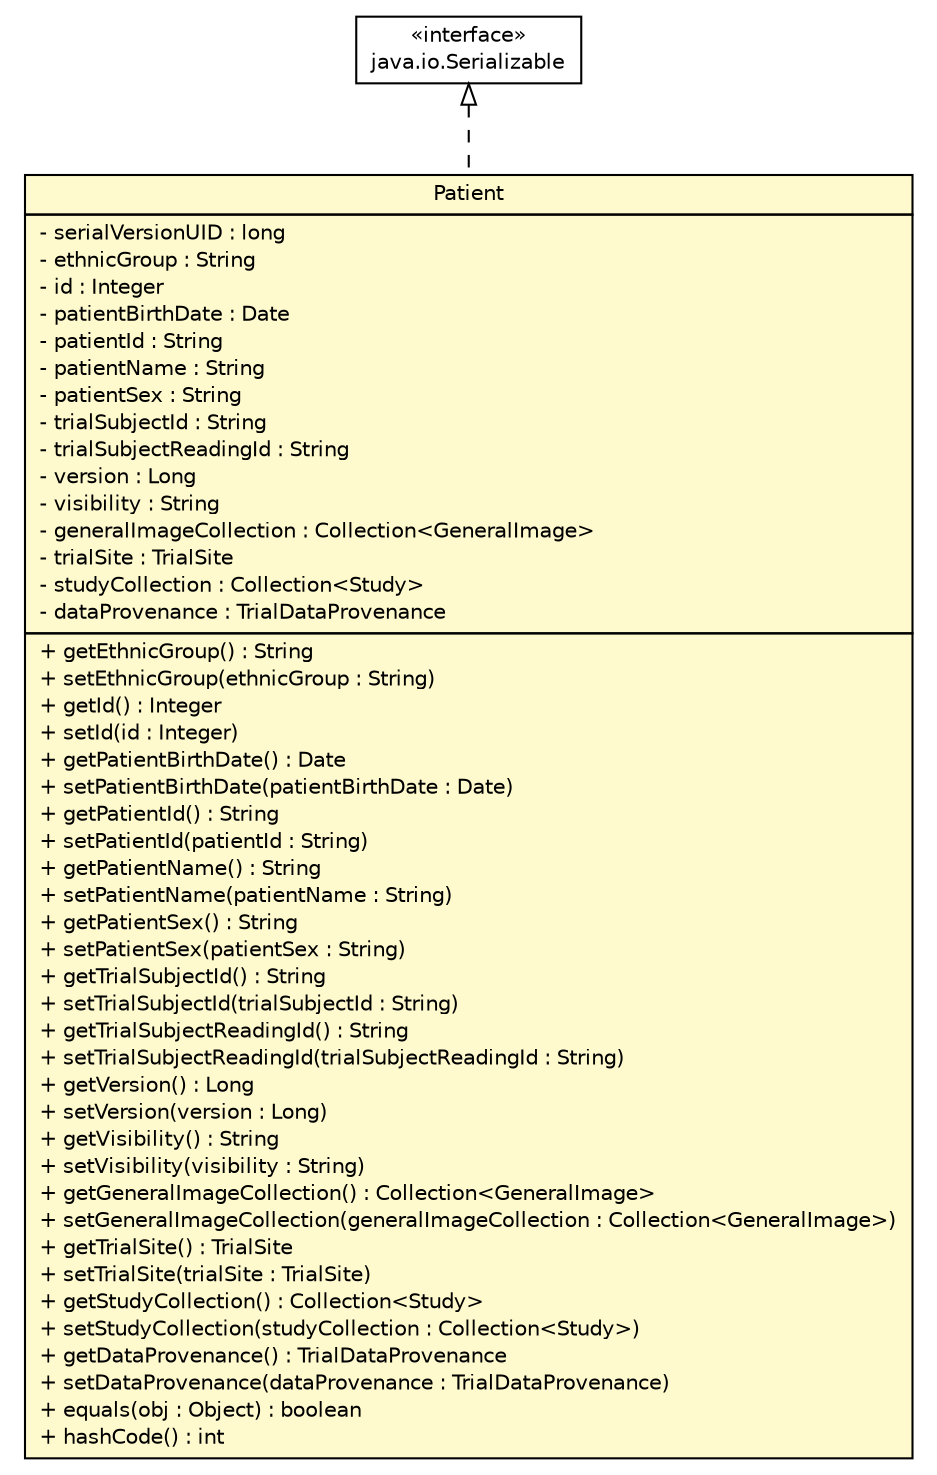 #!/usr/local/bin/dot
#
# Class diagram 
# Generated by UmlGraph version 4.8 (http://www.spinellis.gr/sw/umlgraph)
#

digraph G {
	edge [fontname="Helvetica",fontsize=10,labelfontname="Helvetica",labelfontsize=10];
	node [fontname="Helvetica",fontsize=10,shape=plaintext];
	// gov.nih.nci.ncia.updateabledomain.Patient
	c60829 [label=<<table border="0" cellborder="1" cellspacing="0" cellpadding="2" port="p" bgcolor="lemonChiffon" href="./Patient.html">
		<tr><td><table border="0" cellspacing="0" cellpadding="1">
			<tr><td> Patient </td></tr>
		</table></td></tr>
		<tr><td><table border="0" cellspacing="0" cellpadding="1">
			<tr><td align="left"> - serialVersionUID : long </td></tr>
			<tr><td align="left"> - ethnicGroup : String </td></tr>
			<tr><td align="left"> - id : Integer </td></tr>
			<tr><td align="left"> - patientBirthDate : Date </td></tr>
			<tr><td align="left"> - patientId : String </td></tr>
			<tr><td align="left"> - patientName : String </td></tr>
			<tr><td align="left"> - patientSex : String </td></tr>
			<tr><td align="left"> - trialSubjectId : String </td></tr>
			<tr><td align="left"> - trialSubjectReadingId : String </td></tr>
			<tr><td align="left"> - version : Long </td></tr>
			<tr><td align="left"> - visibility : String </td></tr>
			<tr><td align="left"> - generalImageCollection : Collection&lt;GeneralImage&gt; </td></tr>
			<tr><td align="left"> - trialSite : TrialSite </td></tr>
			<tr><td align="left"> - studyCollection : Collection&lt;Study&gt; </td></tr>
			<tr><td align="left"> - dataProvenance : TrialDataProvenance </td></tr>
		</table></td></tr>
		<tr><td><table border="0" cellspacing="0" cellpadding="1">
			<tr><td align="left"> + getEthnicGroup() : String </td></tr>
			<tr><td align="left"> + setEthnicGroup(ethnicGroup : String) </td></tr>
			<tr><td align="left"> + getId() : Integer </td></tr>
			<tr><td align="left"> + setId(id : Integer) </td></tr>
			<tr><td align="left"> + getPatientBirthDate() : Date </td></tr>
			<tr><td align="left"> + setPatientBirthDate(patientBirthDate : Date) </td></tr>
			<tr><td align="left"> + getPatientId() : String </td></tr>
			<tr><td align="left"> + setPatientId(patientId : String) </td></tr>
			<tr><td align="left"> + getPatientName() : String </td></tr>
			<tr><td align="left"> + setPatientName(patientName : String) </td></tr>
			<tr><td align="left"> + getPatientSex() : String </td></tr>
			<tr><td align="left"> + setPatientSex(patientSex : String) </td></tr>
			<tr><td align="left"> + getTrialSubjectId() : String </td></tr>
			<tr><td align="left"> + setTrialSubjectId(trialSubjectId : String) </td></tr>
			<tr><td align="left"> + getTrialSubjectReadingId() : String </td></tr>
			<tr><td align="left"> + setTrialSubjectReadingId(trialSubjectReadingId : String) </td></tr>
			<tr><td align="left"> + getVersion() : Long </td></tr>
			<tr><td align="left"> + setVersion(version : Long) </td></tr>
			<tr><td align="left"> + getVisibility() : String </td></tr>
			<tr><td align="left"> + setVisibility(visibility : String) </td></tr>
			<tr><td align="left"> + getGeneralImageCollection() : Collection&lt;GeneralImage&gt; </td></tr>
			<tr><td align="left"> + setGeneralImageCollection(generalImageCollection : Collection&lt;GeneralImage&gt;) </td></tr>
			<tr><td align="left"> + getTrialSite() : TrialSite </td></tr>
			<tr><td align="left"> + setTrialSite(trialSite : TrialSite) </td></tr>
			<tr><td align="left"> + getStudyCollection() : Collection&lt;Study&gt; </td></tr>
			<tr><td align="left"> + setStudyCollection(studyCollection : Collection&lt;Study&gt;) </td></tr>
			<tr><td align="left"> + getDataProvenance() : TrialDataProvenance </td></tr>
			<tr><td align="left"> + setDataProvenance(dataProvenance : TrialDataProvenance) </td></tr>
			<tr><td align="left"> + equals(obj : Object) : boolean </td></tr>
			<tr><td align="left"> + hashCode() : int </td></tr>
		</table></td></tr>
		</table>>, fontname="Helvetica", fontcolor="black", fontsize=10.0];
	//gov.nih.nci.ncia.updateabledomain.Patient implements java.io.Serializable
	c60868:p -> c60829:p [dir=back,arrowtail=empty,style=dashed];
	// java.io.Serializable
	c60868 [label=<<table border="0" cellborder="1" cellspacing="0" cellpadding="2" port="p" href="http://java.sun.com/j2se/1.4.2/docs/api/java/io/Serializable.html">
		<tr><td><table border="0" cellspacing="0" cellpadding="1">
			<tr><td> &laquo;interface&raquo; </td></tr>
			<tr><td> java.io.Serializable </td></tr>
		</table></td></tr>
		</table>>, fontname="Helvetica", fontcolor="black", fontsize=10.0];
}

